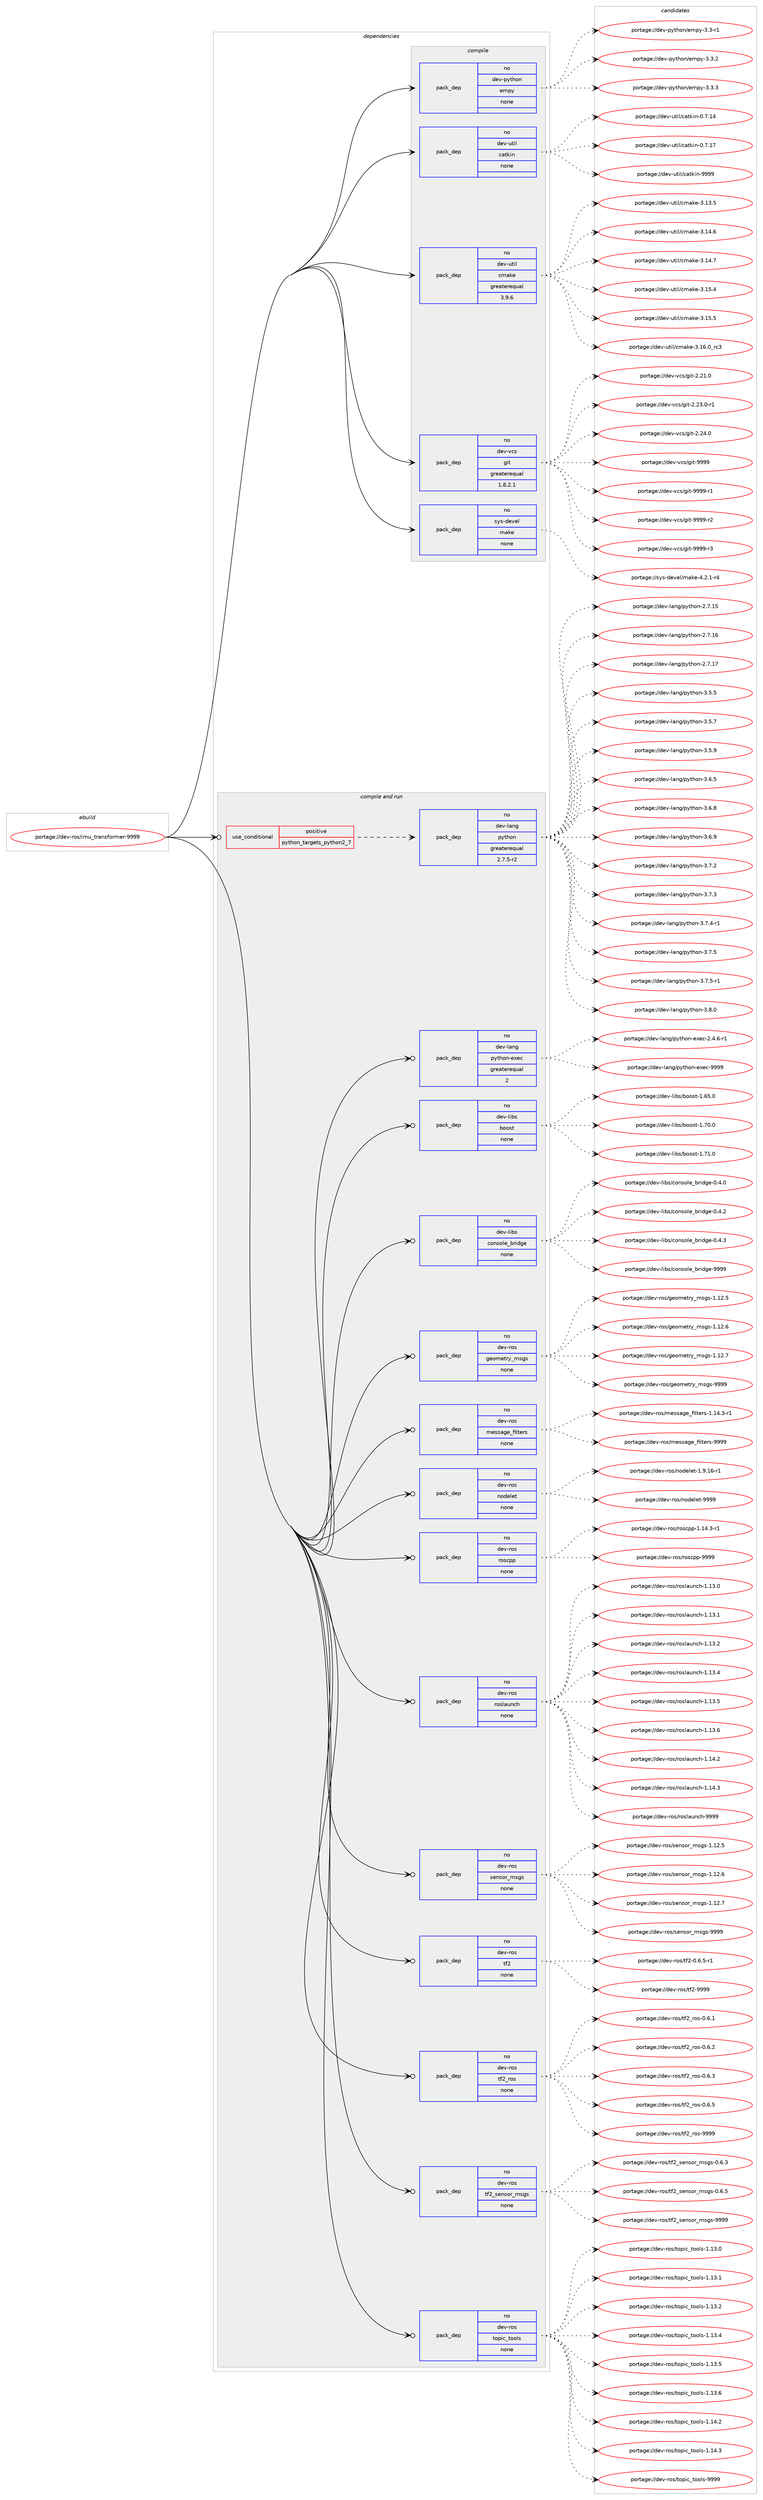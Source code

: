 digraph prolog {

# *************
# Graph options
# *************

newrank=true;
concentrate=true;
compound=true;
graph [rankdir=LR,fontname=Helvetica,fontsize=10,ranksep=1.5];#, ranksep=2.5, nodesep=0.2];
edge  [arrowhead=vee];
node  [fontname=Helvetica,fontsize=10];

# **********
# The ebuild
# **********

subgraph cluster_leftcol {
color=gray;
rank=same;
label=<<i>ebuild</i>>;
id [label="portage://dev-ros/imu_transformer-9999", color=red, width=4, href="../dev-ros/imu_transformer-9999.svg"];
}

# ****************
# The dependencies
# ****************

subgraph cluster_midcol {
color=gray;
label=<<i>dependencies</i>>;
subgraph cluster_compile {
fillcolor="#eeeeee";
style=filled;
label=<<i>compile</i>>;
subgraph pack143317 {
dependency189618 [label=<<TABLE BORDER="0" CELLBORDER="1" CELLSPACING="0" CELLPADDING="4" WIDTH="220"><TR><TD ROWSPAN="6" CELLPADDING="30">pack_dep</TD></TR><TR><TD WIDTH="110">no</TD></TR><TR><TD>dev-python</TD></TR><TR><TD>empy</TD></TR><TR><TD>none</TD></TR><TR><TD></TD></TR></TABLE>>, shape=none, color=blue];
}
id:e -> dependency189618:w [weight=20,style="solid",arrowhead="vee"];
subgraph pack143318 {
dependency189619 [label=<<TABLE BORDER="0" CELLBORDER="1" CELLSPACING="0" CELLPADDING="4" WIDTH="220"><TR><TD ROWSPAN="6" CELLPADDING="30">pack_dep</TD></TR><TR><TD WIDTH="110">no</TD></TR><TR><TD>dev-util</TD></TR><TR><TD>catkin</TD></TR><TR><TD>none</TD></TR><TR><TD></TD></TR></TABLE>>, shape=none, color=blue];
}
id:e -> dependency189619:w [weight=20,style="solid",arrowhead="vee"];
subgraph pack143319 {
dependency189620 [label=<<TABLE BORDER="0" CELLBORDER="1" CELLSPACING="0" CELLPADDING="4" WIDTH="220"><TR><TD ROWSPAN="6" CELLPADDING="30">pack_dep</TD></TR><TR><TD WIDTH="110">no</TD></TR><TR><TD>dev-util</TD></TR><TR><TD>cmake</TD></TR><TR><TD>greaterequal</TD></TR><TR><TD>3.9.6</TD></TR></TABLE>>, shape=none, color=blue];
}
id:e -> dependency189620:w [weight=20,style="solid",arrowhead="vee"];
subgraph pack143320 {
dependency189621 [label=<<TABLE BORDER="0" CELLBORDER="1" CELLSPACING="0" CELLPADDING="4" WIDTH="220"><TR><TD ROWSPAN="6" CELLPADDING="30">pack_dep</TD></TR><TR><TD WIDTH="110">no</TD></TR><TR><TD>dev-vcs</TD></TR><TR><TD>git</TD></TR><TR><TD>greaterequal</TD></TR><TR><TD>1.8.2.1</TD></TR></TABLE>>, shape=none, color=blue];
}
id:e -> dependency189621:w [weight=20,style="solid",arrowhead="vee"];
subgraph pack143321 {
dependency189622 [label=<<TABLE BORDER="0" CELLBORDER="1" CELLSPACING="0" CELLPADDING="4" WIDTH="220"><TR><TD ROWSPAN="6" CELLPADDING="30">pack_dep</TD></TR><TR><TD WIDTH="110">no</TD></TR><TR><TD>sys-devel</TD></TR><TR><TD>make</TD></TR><TR><TD>none</TD></TR><TR><TD></TD></TR></TABLE>>, shape=none, color=blue];
}
id:e -> dependency189622:w [weight=20,style="solid",arrowhead="vee"];
}
subgraph cluster_compileandrun {
fillcolor="#eeeeee";
style=filled;
label=<<i>compile and run</i>>;
subgraph cond42875 {
dependency189623 [label=<<TABLE BORDER="0" CELLBORDER="1" CELLSPACING="0" CELLPADDING="4"><TR><TD ROWSPAN="3" CELLPADDING="10">use_conditional</TD></TR><TR><TD>positive</TD></TR><TR><TD>python_targets_python2_7</TD></TR></TABLE>>, shape=none, color=red];
subgraph pack143322 {
dependency189624 [label=<<TABLE BORDER="0" CELLBORDER="1" CELLSPACING="0" CELLPADDING="4" WIDTH="220"><TR><TD ROWSPAN="6" CELLPADDING="30">pack_dep</TD></TR><TR><TD WIDTH="110">no</TD></TR><TR><TD>dev-lang</TD></TR><TR><TD>python</TD></TR><TR><TD>greaterequal</TD></TR><TR><TD>2.7.5-r2</TD></TR></TABLE>>, shape=none, color=blue];
}
dependency189623:e -> dependency189624:w [weight=20,style="dashed",arrowhead="vee"];
}
id:e -> dependency189623:w [weight=20,style="solid",arrowhead="odotvee"];
subgraph pack143323 {
dependency189625 [label=<<TABLE BORDER="0" CELLBORDER="1" CELLSPACING="0" CELLPADDING="4" WIDTH="220"><TR><TD ROWSPAN="6" CELLPADDING="30">pack_dep</TD></TR><TR><TD WIDTH="110">no</TD></TR><TR><TD>dev-lang</TD></TR><TR><TD>python-exec</TD></TR><TR><TD>greaterequal</TD></TR><TR><TD>2</TD></TR></TABLE>>, shape=none, color=blue];
}
id:e -> dependency189625:w [weight=20,style="solid",arrowhead="odotvee"];
subgraph pack143324 {
dependency189626 [label=<<TABLE BORDER="0" CELLBORDER="1" CELLSPACING="0" CELLPADDING="4" WIDTH="220"><TR><TD ROWSPAN="6" CELLPADDING="30">pack_dep</TD></TR><TR><TD WIDTH="110">no</TD></TR><TR><TD>dev-libs</TD></TR><TR><TD>boost</TD></TR><TR><TD>none</TD></TR><TR><TD></TD></TR></TABLE>>, shape=none, color=blue];
}
id:e -> dependency189626:w [weight=20,style="solid",arrowhead="odotvee"];
subgraph pack143325 {
dependency189627 [label=<<TABLE BORDER="0" CELLBORDER="1" CELLSPACING="0" CELLPADDING="4" WIDTH="220"><TR><TD ROWSPAN="6" CELLPADDING="30">pack_dep</TD></TR><TR><TD WIDTH="110">no</TD></TR><TR><TD>dev-libs</TD></TR><TR><TD>console_bridge</TD></TR><TR><TD>none</TD></TR><TR><TD></TD></TR></TABLE>>, shape=none, color=blue];
}
id:e -> dependency189627:w [weight=20,style="solid",arrowhead="odotvee"];
subgraph pack143326 {
dependency189628 [label=<<TABLE BORDER="0" CELLBORDER="1" CELLSPACING="0" CELLPADDING="4" WIDTH="220"><TR><TD ROWSPAN="6" CELLPADDING="30">pack_dep</TD></TR><TR><TD WIDTH="110">no</TD></TR><TR><TD>dev-ros</TD></TR><TR><TD>geometry_msgs</TD></TR><TR><TD>none</TD></TR><TR><TD></TD></TR></TABLE>>, shape=none, color=blue];
}
id:e -> dependency189628:w [weight=20,style="solid",arrowhead="odotvee"];
subgraph pack143327 {
dependency189629 [label=<<TABLE BORDER="0" CELLBORDER="1" CELLSPACING="0" CELLPADDING="4" WIDTH="220"><TR><TD ROWSPAN="6" CELLPADDING="30">pack_dep</TD></TR><TR><TD WIDTH="110">no</TD></TR><TR><TD>dev-ros</TD></TR><TR><TD>message_filters</TD></TR><TR><TD>none</TD></TR><TR><TD></TD></TR></TABLE>>, shape=none, color=blue];
}
id:e -> dependency189629:w [weight=20,style="solid",arrowhead="odotvee"];
subgraph pack143328 {
dependency189630 [label=<<TABLE BORDER="0" CELLBORDER="1" CELLSPACING="0" CELLPADDING="4" WIDTH="220"><TR><TD ROWSPAN="6" CELLPADDING="30">pack_dep</TD></TR><TR><TD WIDTH="110">no</TD></TR><TR><TD>dev-ros</TD></TR><TR><TD>nodelet</TD></TR><TR><TD>none</TD></TR><TR><TD></TD></TR></TABLE>>, shape=none, color=blue];
}
id:e -> dependency189630:w [weight=20,style="solid",arrowhead="odotvee"];
subgraph pack143329 {
dependency189631 [label=<<TABLE BORDER="0" CELLBORDER="1" CELLSPACING="0" CELLPADDING="4" WIDTH="220"><TR><TD ROWSPAN="6" CELLPADDING="30">pack_dep</TD></TR><TR><TD WIDTH="110">no</TD></TR><TR><TD>dev-ros</TD></TR><TR><TD>roscpp</TD></TR><TR><TD>none</TD></TR><TR><TD></TD></TR></TABLE>>, shape=none, color=blue];
}
id:e -> dependency189631:w [weight=20,style="solid",arrowhead="odotvee"];
subgraph pack143330 {
dependency189632 [label=<<TABLE BORDER="0" CELLBORDER="1" CELLSPACING="0" CELLPADDING="4" WIDTH="220"><TR><TD ROWSPAN="6" CELLPADDING="30">pack_dep</TD></TR><TR><TD WIDTH="110">no</TD></TR><TR><TD>dev-ros</TD></TR><TR><TD>roslaunch</TD></TR><TR><TD>none</TD></TR><TR><TD></TD></TR></TABLE>>, shape=none, color=blue];
}
id:e -> dependency189632:w [weight=20,style="solid",arrowhead="odotvee"];
subgraph pack143331 {
dependency189633 [label=<<TABLE BORDER="0" CELLBORDER="1" CELLSPACING="0" CELLPADDING="4" WIDTH="220"><TR><TD ROWSPAN="6" CELLPADDING="30">pack_dep</TD></TR><TR><TD WIDTH="110">no</TD></TR><TR><TD>dev-ros</TD></TR><TR><TD>sensor_msgs</TD></TR><TR><TD>none</TD></TR><TR><TD></TD></TR></TABLE>>, shape=none, color=blue];
}
id:e -> dependency189633:w [weight=20,style="solid",arrowhead="odotvee"];
subgraph pack143332 {
dependency189634 [label=<<TABLE BORDER="0" CELLBORDER="1" CELLSPACING="0" CELLPADDING="4" WIDTH="220"><TR><TD ROWSPAN="6" CELLPADDING="30">pack_dep</TD></TR><TR><TD WIDTH="110">no</TD></TR><TR><TD>dev-ros</TD></TR><TR><TD>tf2</TD></TR><TR><TD>none</TD></TR><TR><TD></TD></TR></TABLE>>, shape=none, color=blue];
}
id:e -> dependency189634:w [weight=20,style="solid",arrowhead="odotvee"];
subgraph pack143333 {
dependency189635 [label=<<TABLE BORDER="0" CELLBORDER="1" CELLSPACING="0" CELLPADDING="4" WIDTH="220"><TR><TD ROWSPAN="6" CELLPADDING="30">pack_dep</TD></TR><TR><TD WIDTH="110">no</TD></TR><TR><TD>dev-ros</TD></TR><TR><TD>tf2_ros</TD></TR><TR><TD>none</TD></TR><TR><TD></TD></TR></TABLE>>, shape=none, color=blue];
}
id:e -> dependency189635:w [weight=20,style="solid",arrowhead="odotvee"];
subgraph pack143334 {
dependency189636 [label=<<TABLE BORDER="0" CELLBORDER="1" CELLSPACING="0" CELLPADDING="4" WIDTH="220"><TR><TD ROWSPAN="6" CELLPADDING="30">pack_dep</TD></TR><TR><TD WIDTH="110">no</TD></TR><TR><TD>dev-ros</TD></TR><TR><TD>tf2_sensor_msgs</TD></TR><TR><TD>none</TD></TR><TR><TD></TD></TR></TABLE>>, shape=none, color=blue];
}
id:e -> dependency189636:w [weight=20,style="solid",arrowhead="odotvee"];
subgraph pack143335 {
dependency189637 [label=<<TABLE BORDER="0" CELLBORDER="1" CELLSPACING="0" CELLPADDING="4" WIDTH="220"><TR><TD ROWSPAN="6" CELLPADDING="30">pack_dep</TD></TR><TR><TD WIDTH="110">no</TD></TR><TR><TD>dev-ros</TD></TR><TR><TD>topic_tools</TD></TR><TR><TD>none</TD></TR><TR><TD></TD></TR></TABLE>>, shape=none, color=blue];
}
id:e -> dependency189637:w [weight=20,style="solid",arrowhead="odotvee"];
}
subgraph cluster_run {
fillcolor="#eeeeee";
style=filled;
label=<<i>run</i>>;
}
}

# **************
# The candidates
# **************

subgraph cluster_choices {
rank=same;
color=gray;
label=<<i>candidates</i>>;

subgraph choice143317 {
color=black;
nodesep=1;
choiceportage1001011184511212111610411111047101109112121455146514511449 [label="portage://dev-python/empy-3.3-r1", color=red, width=4,href="../dev-python/empy-3.3-r1.svg"];
choiceportage1001011184511212111610411111047101109112121455146514650 [label="portage://dev-python/empy-3.3.2", color=red, width=4,href="../dev-python/empy-3.3.2.svg"];
choiceportage1001011184511212111610411111047101109112121455146514651 [label="portage://dev-python/empy-3.3.3", color=red, width=4,href="../dev-python/empy-3.3.3.svg"];
dependency189618:e -> choiceportage1001011184511212111610411111047101109112121455146514511449:w [style=dotted,weight="100"];
dependency189618:e -> choiceportage1001011184511212111610411111047101109112121455146514650:w [style=dotted,weight="100"];
dependency189618:e -> choiceportage1001011184511212111610411111047101109112121455146514651:w [style=dotted,weight="100"];
}
subgraph choice143318 {
color=black;
nodesep=1;
choiceportage1001011184511711610510847999711610710511045484655464952 [label="portage://dev-util/catkin-0.7.14", color=red, width=4,href="../dev-util/catkin-0.7.14.svg"];
choiceportage1001011184511711610510847999711610710511045484655464955 [label="portage://dev-util/catkin-0.7.17", color=red, width=4,href="../dev-util/catkin-0.7.17.svg"];
choiceportage100101118451171161051084799971161071051104557575757 [label="portage://dev-util/catkin-9999", color=red, width=4,href="../dev-util/catkin-9999.svg"];
dependency189619:e -> choiceportage1001011184511711610510847999711610710511045484655464952:w [style=dotted,weight="100"];
dependency189619:e -> choiceportage1001011184511711610510847999711610710511045484655464955:w [style=dotted,weight="100"];
dependency189619:e -> choiceportage100101118451171161051084799971161071051104557575757:w [style=dotted,weight="100"];
}
subgraph choice143319 {
color=black;
nodesep=1;
choiceportage1001011184511711610510847991099710710145514649514653 [label="portage://dev-util/cmake-3.13.5", color=red, width=4,href="../dev-util/cmake-3.13.5.svg"];
choiceportage1001011184511711610510847991099710710145514649524654 [label="portage://dev-util/cmake-3.14.6", color=red, width=4,href="../dev-util/cmake-3.14.6.svg"];
choiceportage1001011184511711610510847991099710710145514649524655 [label="portage://dev-util/cmake-3.14.7", color=red, width=4,href="../dev-util/cmake-3.14.7.svg"];
choiceportage1001011184511711610510847991099710710145514649534652 [label="portage://dev-util/cmake-3.15.4", color=red, width=4,href="../dev-util/cmake-3.15.4.svg"];
choiceportage1001011184511711610510847991099710710145514649534653 [label="portage://dev-util/cmake-3.15.5", color=red, width=4,href="../dev-util/cmake-3.15.5.svg"];
choiceportage1001011184511711610510847991099710710145514649544648951149951 [label="portage://dev-util/cmake-3.16.0_rc3", color=red, width=4,href="../dev-util/cmake-3.16.0_rc3.svg"];
dependency189620:e -> choiceportage1001011184511711610510847991099710710145514649514653:w [style=dotted,weight="100"];
dependency189620:e -> choiceportage1001011184511711610510847991099710710145514649524654:w [style=dotted,weight="100"];
dependency189620:e -> choiceportage1001011184511711610510847991099710710145514649524655:w [style=dotted,weight="100"];
dependency189620:e -> choiceportage1001011184511711610510847991099710710145514649534652:w [style=dotted,weight="100"];
dependency189620:e -> choiceportage1001011184511711610510847991099710710145514649534653:w [style=dotted,weight="100"];
dependency189620:e -> choiceportage1001011184511711610510847991099710710145514649544648951149951:w [style=dotted,weight="100"];
}
subgraph choice143320 {
color=black;
nodesep=1;
choiceportage10010111845118991154710310511645504650494648 [label="portage://dev-vcs/git-2.21.0", color=red, width=4,href="../dev-vcs/git-2.21.0.svg"];
choiceportage100101118451189911547103105116455046505146484511449 [label="portage://dev-vcs/git-2.23.0-r1", color=red, width=4,href="../dev-vcs/git-2.23.0-r1.svg"];
choiceportage10010111845118991154710310511645504650524648 [label="portage://dev-vcs/git-2.24.0", color=red, width=4,href="../dev-vcs/git-2.24.0.svg"];
choiceportage1001011184511899115471031051164557575757 [label="portage://dev-vcs/git-9999", color=red, width=4,href="../dev-vcs/git-9999.svg"];
choiceportage10010111845118991154710310511645575757574511449 [label="portage://dev-vcs/git-9999-r1", color=red, width=4,href="../dev-vcs/git-9999-r1.svg"];
choiceportage10010111845118991154710310511645575757574511450 [label="portage://dev-vcs/git-9999-r2", color=red, width=4,href="../dev-vcs/git-9999-r2.svg"];
choiceportage10010111845118991154710310511645575757574511451 [label="portage://dev-vcs/git-9999-r3", color=red, width=4,href="../dev-vcs/git-9999-r3.svg"];
dependency189621:e -> choiceportage10010111845118991154710310511645504650494648:w [style=dotted,weight="100"];
dependency189621:e -> choiceportage100101118451189911547103105116455046505146484511449:w [style=dotted,weight="100"];
dependency189621:e -> choiceportage10010111845118991154710310511645504650524648:w [style=dotted,weight="100"];
dependency189621:e -> choiceportage1001011184511899115471031051164557575757:w [style=dotted,weight="100"];
dependency189621:e -> choiceportage10010111845118991154710310511645575757574511449:w [style=dotted,weight="100"];
dependency189621:e -> choiceportage10010111845118991154710310511645575757574511450:w [style=dotted,weight="100"];
dependency189621:e -> choiceportage10010111845118991154710310511645575757574511451:w [style=dotted,weight="100"];
}
subgraph choice143321 {
color=black;
nodesep=1;
choiceportage1151211154510010111810110847109971071014552465046494511452 [label="portage://sys-devel/make-4.2.1-r4", color=red, width=4,href="../sys-devel/make-4.2.1-r4.svg"];
dependency189622:e -> choiceportage1151211154510010111810110847109971071014552465046494511452:w [style=dotted,weight="100"];
}
subgraph choice143322 {
color=black;
nodesep=1;
choiceportage10010111845108971101034711212111610411111045504655464953 [label="portage://dev-lang/python-2.7.15", color=red, width=4,href="../dev-lang/python-2.7.15.svg"];
choiceportage10010111845108971101034711212111610411111045504655464954 [label="portage://dev-lang/python-2.7.16", color=red, width=4,href="../dev-lang/python-2.7.16.svg"];
choiceportage10010111845108971101034711212111610411111045504655464955 [label="portage://dev-lang/python-2.7.17", color=red, width=4,href="../dev-lang/python-2.7.17.svg"];
choiceportage100101118451089711010347112121116104111110455146534653 [label="portage://dev-lang/python-3.5.5", color=red, width=4,href="../dev-lang/python-3.5.5.svg"];
choiceportage100101118451089711010347112121116104111110455146534655 [label="portage://dev-lang/python-3.5.7", color=red, width=4,href="../dev-lang/python-3.5.7.svg"];
choiceportage100101118451089711010347112121116104111110455146534657 [label="portage://dev-lang/python-3.5.9", color=red, width=4,href="../dev-lang/python-3.5.9.svg"];
choiceportage100101118451089711010347112121116104111110455146544653 [label="portage://dev-lang/python-3.6.5", color=red, width=4,href="../dev-lang/python-3.6.5.svg"];
choiceportage100101118451089711010347112121116104111110455146544656 [label="portage://dev-lang/python-3.6.8", color=red, width=4,href="../dev-lang/python-3.6.8.svg"];
choiceportage100101118451089711010347112121116104111110455146544657 [label="portage://dev-lang/python-3.6.9", color=red, width=4,href="../dev-lang/python-3.6.9.svg"];
choiceportage100101118451089711010347112121116104111110455146554650 [label="portage://dev-lang/python-3.7.2", color=red, width=4,href="../dev-lang/python-3.7.2.svg"];
choiceportage100101118451089711010347112121116104111110455146554651 [label="portage://dev-lang/python-3.7.3", color=red, width=4,href="../dev-lang/python-3.7.3.svg"];
choiceportage1001011184510897110103471121211161041111104551465546524511449 [label="portage://dev-lang/python-3.7.4-r1", color=red, width=4,href="../dev-lang/python-3.7.4-r1.svg"];
choiceportage100101118451089711010347112121116104111110455146554653 [label="portage://dev-lang/python-3.7.5", color=red, width=4,href="../dev-lang/python-3.7.5.svg"];
choiceportage1001011184510897110103471121211161041111104551465546534511449 [label="portage://dev-lang/python-3.7.5-r1", color=red, width=4,href="../dev-lang/python-3.7.5-r1.svg"];
choiceportage100101118451089711010347112121116104111110455146564648 [label="portage://dev-lang/python-3.8.0", color=red, width=4,href="../dev-lang/python-3.8.0.svg"];
dependency189624:e -> choiceportage10010111845108971101034711212111610411111045504655464953:w [style=dotted,weight="100"];
dependency189624:e -> choiceportage10010111845108971101034711212111610411111045504655464954:w [style=dotted,weight="100"];
dependency189624:e -> choiceportage10010111845108971101034711212111610411111045504655464955:w [style=dotted,weight="100"];
dependency189624:e -> choiceportage100101118451089711010347112121116104111110455146534653:w [style=dotted,weight="100"];
dependency189624:e -> choiceportage100101118451089711010347112121116104111110455146534655:w [style=dotted,weight="100"];
dependency189624:e -> choiceportage100101118451089711010347112121116104111110455146534657:w [style=dotted,weight="100"];
dependency189624:e -> choiceportage100101118451089711010347112121116104111110455146544653:w [style=dotted,weight="100"];
dependency189624:e -> choiceportage100101118451089711010347112121116104111110455146544656:w [style=dotted,weight="100"];
dependency189624:e -> choiceportage100101118451089711010347112121116104111110455146544657:w [style=dotted,weight="100"];
dependency189624:e -> choiceportage100101118451089711010347112121116104111110455146554650:w [style=dotted,weight="100"];
dependency189624:e -> choiceportage100101118451089711010347112121116104111110455146554651:w [style=dotted,weight="100"];
dependency189624:e -> choiceportage1001011184510897110103471121211161041111104551465546524511449:w [style=dotted,weight="100"];
dependency189624:e -> choiceportage100101118451089711010347112121116104111110455146554653:w [style=dotted,weight="100"];
dependency189624:e -> choiceportage1001011184510897110103471121211161041111104551465546534511449:w [style=dotted,weight="100"];
dependency189624:e -> choiceportage100101118451089711010347112121116104111110455146564648:w [style=dotted,weight="100"];
}
subgraph choice143323 {
color=black;
nodesep=1;
choiceportage10010111845108971101034711212111610411111045101120101994550465246544511449 [label="portage://dev-lang/python-exec-2.4.6-r1", color=red, width=4,href="../dev-lang/python-exec-2.4.6-r1.svg"];
choiceportage10010111845108971101034711212111610411111045101120101994557575757 [label="portage://dev-lang/python-exec-9999", color=red, width=4,href="../dev-lang/python-exec-9999.svg"];
dependency189625:e -> choiceportage10010111845108971101034711212111610411111045101120101994550465246544511449:w [style=dotted,weight="100"];
dependency189625:e -> choiceportage10010111845108971101034711212111610411111045101120101994557575757:w [style=dotted,weight="100"];
}
subgraph choice143324 {
color=black;
nodesep=1;
choiceportage1001011184510810598115479811111111511645494654534648 [label="portage://dev-libs/boost-1.65.0", color=red, width=4,href="../dev-libs/boost-1.65.0.svg"];
choiceportage1001011184510810598115479811111111511645494655484648 [label="portage://dev-libs/boost-1.70.0", color=red, width=4,href="../dev-libs/boost-1.70.0.svg"];
choiceportage1001011184510810598115479811111111511645494655494648 [label="portage://dev-libs/boost-1.71.0", color=red, width=4,href="../dev-libs/boost-1.71.0.svg"];
dependency189626:e -> choiceportage1001011184510810598115479811111111511645494654534648:w [style=dotted,weight="100"];
dependency189626:e -> choiceportage1001011184510810598115479811111111511645494655484648:w [style=dotted,weight="100"];
dependency189626:e -> choiceportage1001011184510810598115479811111111511645494655494648:w [style=dotted,weight="100"];
}
subgraph choice143325 {
color=black;
nodesep=1;
choiceportage100101118451081059811547991111101151111081019598114105100103101454846524648 [label="portage://dev-libs/console_bridge-0.4.0", color=red, width=4,href="../dev-libs/console_bridge-0.4.0.svg"];
choiceportage100101118451081059811547991111101151111081019598114105100103101454846524650 [label="portage://dev-libs/console_bridge-0.4.2", color=red, width=4,href="../dev-libs/console_bridge-0.4.2.svg"];
choiceportage100101118451081059811547991111101151111081019598114105100103101454846524651 [label="portage://dev-libs/console_bridge-0.4.3", color=red, width=4,href="../dev-libs/console_bridge-0.4.3.svg"];
choiceportage1001011184510810598115479911111011511110810195981141051001031014557575757 [label="portage://dev-libs/console_bridge-9999", color=red, width=4,href="../dev-libs/console_bridge-9999.svg"];
dependency189627:e -> choiceportage100101118451081059811547991111101151111081019598114105100103101454846524648:w [style=dotted,weight="100"];
dependency189627:e -> choiceportage100101118451081059811547991111101151111081019598114105100103101454846524650:w [style=dotted,weight="100"];
dependency189627:e -> choiceportage100101118451081059811547991111101151111081019598114105100103101454846524651:w [style=dotted,weight="100"];
dependency189627:e -> choiceportage1001011184510810598115479911111011511110810195981141051001031014557575757:w [style=dotted,weight="100"];
}
subgraph choice143326 {
color=black;
nodesep=1;
choiceportage10010111845114111115471031011111091011161141219510911510311545494649504653 [label="portage://dev-ros/geometry_msgs-1.12.5", color=red, width=4,href="../dev-ros/geometry_msgs-1.12.5.svg"];
choiceportage10010111845114111115471031011111091011161141219510911510311545494649504654 [label="portage://dev-ros/geometry_msgs-1.12.6", color=red, width=4,href="../dev-ros/geometry_msgs-1.12.6.svg"];
choiceportage10010111845114111115471031011111091011161141219510911510311545494649504655 [label="portage://dev-ros/geometry_msgs-1.12.7", color=red, width=4,href="../dev-ros/geometry_msgs-1.12.7.svg"];
choiceportage1001011184511411111547103101111109101116114121951091151031154557575757 [label="portage://dev-ros/geometry_msgs-9999", color=red, width=4,href="../dev-ros/geometry_msgs-9999.svg"];
dependency189628:e -> choiceportage10010111845114111115471031011111091011161141219510911510311545494649504653:w [style=dotted,weight="100"];
dependency189628:e -> choiceportage10010111845114111115471031011111091011161141219510911510311545494649504654:w [style=dotted,weight="100"];
dependency189628:e -> choiceportage10010111845114111115471031011111091011161141219510911510311545494649504655:w [style=dotted,weight="100"];
dependency189628:e -> choiceportage1001011184511411111547103101111109101116114121951091151031154557575757:w [style=dotted,weight="100"];
}
subgraph choice143327 {
color=black;
nodesep=1;
choiceportage10010111845114111115471091011151159710310195102105108116101114115454946495246514511449 [label="portage://dev-ros/message_filters-1.14.3-r1", color=red, width=4,href="../dev-ros/message_filters-1.14.3-r1.svg"];
choiceportage100101118451141111154710910111511597103101951021051081161011141154557575757 [label="portage://dev-ros/message_filters-9999", color=red, width=4,href="../dev-ros/message_filters-9999.svg"];
dependency189629:e -> choiceportage10010111845114111115471091011151159710310195102105108116101114115454946495246514511449:w [style=dotted,weight="100"];
dependency189629:e -> choiceportage100101118451141111154710910111511597103101951021051081161011141154557575757:w [style=dotted,weight="100"];
}
subgraph choice143328 {
color=black;
nodesep=1;
choiceportage1001011184511411111547110111100101108101116454946574649544511449 [label="portage://dev-ros/nodelet-1.9.16-r1", color=red, width=4,href="../dev-ros/nodelet-1.9.16-r1.svg"];
choiceportage10010111845114111115471101111001011081011164557575757 [label="portage://dev-ros/nodelet-9999", color=red, width=4,href="../dev-ros/nodelet-9999.svg"];
dependency189630:e -> choiceportage1001011184511411111547110111100101108101116454946574649544511449:w [style=dotted,weight="100"];
dependency189630:e -> choiceportage10010111845114111115471101111001011081011164557575757:w [style=dotted,weight="100"];
}
subgraph choice143329 {
color=black;
nodesep=1;
choiceportage100101118451141111154711411111599112112454946495246514511449 [label="portage://dev-ros/roscpp-1.14.3-r1", color=red, width=4,href="../dev-ros/roscpp-1.14.3-r1.svg"];
choiceportage1001011184511411111547114111115991121124557575757 [label="portage://dev-ros/roscpp-9999", color=red, width=4,href="../dev-ros/roscpp-9999.svg"];
dependency189631:e -> choiceportage100101118451141111154711411111599112112454946495246514511449:w [style=dotted,weight="100"];
dependency189631:e -> choiceportage1001011184511411111547114111115991121124557575757:w [style=dotted,weight="100"];
}
subgraph choice143330 {
color=black;
nodesep=1;
choiceportage1001011184511411111547114111115108971171109910445494649514648 [label="portage://dev-ros/roslaunch-1.13.0", color=red, width=4,href="../dev-ros/roslaunch-1.13.0.svg"];
choiceportage1001011184511411111547114111115108971171109910445494649514649 [label="portage://dev-ros/roslaunch-1.13.1", color=red, width=4,href="../dev-ros/roslaunch-1.13.1.svg"];
choiceportage1001011184511411111547114111115108971171109910445494649514650 [label="portage://dev-ros/roslaunch-1.13.2", color=red, width=4,href="../dev-ros/roslaunch-1.13.2.svg"];
choiceportage1001011184511411111547114111115108971171109910445494649514652 [label="portage://dev-ros/roslaunch-1.13.4", color=red, width=4,href="../dev-ros/roslaunch-1.13.4.svg"];
choiceportage1001011184511411111547114111115108971171109910445494649514653 [label="portage://dev-ros/roslaunch-1.13.5", color=red, width=4,href="../dev-ros/roslaunch-1.13.5.svg"];
choiceportage1001011184511411111547114111115108971171109910445494649514654 [label="portage://dev-ros/roslaunch-1.13.6", color=red, width=4,href="../dev-ros/roslaunch-1.13.6.svg"];
choiceportage1001011184511411111547114111115108971171109910445494649524650 [label="portage://dev-ros/roslaunch-1.14.2", color=red, width=4,href="../dev-ros/roslaunch-1.14.2.svg"];
choiceportage1001011184511411111547114111115108971171109910445494649524651 [label="portage://dev-ros/roslaunch-1.14.3", color=red, width=4,href="../dev-ros/roslaunch-1.14.3.svg"];
choiceportage100101118451141111154711411111510897117110991044557575757 [label="portage://dev-ros/roslaunch-9999", color=red, width=4,href="../dev-ros/roslaunch-9999.svg"];
dependency189632:e -> choiceportage1001011184511411111547114111115108971171109910445494649514648:w [style=dotted,weight="100"];
dependency189632:e -> choiceportage1001011184511411111547114111115108971171109910445494649514649:w [style=dotted,weight="100"];
dependency189632:e -> choiceportage1001011184511411111547114111115108971171109910445494649514650:w [style=dotted,weight="100"];
dependency189632:e -> choiceportage1001011184511411111547114111115108971171109910445494649514652:w [style=dotted,weight="100"];
dependency189632:e -> choiceportage1001011184511411111547114111115108971171109910445494649514653:w [style=dotted,weight="100"];
dependency189632:e -> choiceportage1001011184511411111547114111115108971171109910445494649514654:w [style=dotted,weight="100"];
dependency189632:e -> choiceportage1001011184511411111547114111115108971171109910445494649524650:w [style=dotted,weight="100"];
dependency189632:e -> choiceportage1001011184511411111547114111115108971171109910445494649524651:w [style=dotted,weight="100"];
dependency189632:e -> choiceportage100101118451141111154711411111510897117110991044557575757:w [style=dotted,weight="100"];
}
subgraph choice143331 {
color=black;
nodesep=1;
choiceportage10010111845114111115471151011101151111149510911510311545494649504653 [label="portage://dev-ros/sensor_msgs-1.12.5", color=red, width=4,href="../dev-ros/sensor_msgs-1.12.5.svg"];
choiceportage10010111845114111115471151011101151111149510911510311545494649504654 [label="portage://dev-ros/sensor_msgs-1.12.6", color=red, width=4,href="../dev-ros/sensor_msgs-1.12.6.svg"];
choiceportage10010111845114111115471151011101151111149510911510311545494649504655 [label="portage://dev-ros/sensor_msgs-1.12.7", color=red, width=4,href="../dev-ros/sensor_msgs-1.12.7.svg"];
choiceportage1001011184511411111547115101110115111114951091151031154557575757 [label="portage://dev-ros/sensor_msgs-9999", color=red, width=4,href="../dev-ros/sensor_msgs-9999.svg"];
dependency189633:e -> choiceportage10010111845114111115471151011101151111149510911510311545494649504653:w [style=dotted,weight="100"];
dependency189633:e -> choiceportage10010111845114111115471151011101151111149510911510311545494649504654:w [style=dotted,weight="100"];
dependency189633:e -> choiceportage10010111845114111115471151011101151111149510911510311545494649504655:w [style=dotted,weight="100"];
dependency189633:e -> choiceportage1001011184511411111547115101110115111114951091151031154557575757:w [style=dotted,weight="100"];
}
subgraph choice143332 {
color=black;
nodesep=1;
choiceportage1001011184511411111547116102504548465446534511449 [label="portage://dev-ros/tf2-0.6.5-r1", color=red, width=4,href="../dev-ros/tf2-0.6.5-r1.svg"];
choiceportage1001011184511411111547116102504557575757 [label="portage://dev-ros/tf2-9999", color=red, width=4,href="../dev-ros/tf2-9999.svg"];
dependency189634:e -> choiceportage1001011184511411111547116102504548465446534511449:w [style=dotted,weight="100"];
dependency189634:e -> choiceportage1001011184511411111547116102504557575757:w [style=dotted,weight="100"];
}
subgraph choice143333 {
color=black;
nodesep=1;
choiceportage10010111845114111115471161025095114111115454846544649 [label="portage://dev-ros/tf2_ros-0.6.1", color=red, width=4,href="../dev-ros/tf2_ros-0.6.1.svg"];
choiceportage10010111845114111115471161025095114111115454846544650 [label="portage://dev-ros/tf2_ros-0.6.2", color=red, width=4,href="../dev-ros/tf2_ros-0.6.2.svg"];
choiceportage10010111845114111115471161025095114111115454846544651 [label="portage://dev-ros/tf2_ros-0.6.3", color=red, width=4,href="../dev-ros/tf2_ros-0.6.3.svg"];
choiceportage10010111845114111115471161025095114111115454846544653 [label="portage://dev-ros/tf2_ros-0.6.5", color=red, width=4,href="../dev-ros/tf2_ros-0.6.5.svg"];
choiceportage100101118451141111154711610250951141111154557575757 [label="portage://dev-ros/tf2_ros-9999", color=red, width=4,href="../dev-ros/tf2_ros-9999.svg"];
dependency189635:e -> choiceportage10010111845114111115471161025095114111115454846544649:w [style=dotted,weight="100"];
dependency189635:e -> choiceportage10010111845114111115471161025095114111115454846544650:w [style=dotted,weight="100"];
dependency189635:e -> choiceportage10010111845114111115471161025095114111115454846544651:w [style=dotted,weight="100"];
dependency189635:e -> choiceportage10010111845114111115471161025095114111115454846544653:w [style=dotted,weight="100"];
dependency189635:e -> choiceportage100101118451141111154711610250951141111154557575757:w [style=dotted,weight="100"];
}
subgraph choice143334 {
color=black;
nodesep=1;
choiceportage1001011184511411111547116102509511510111011511111495109115103115454846544651 [label="portage://dev-ros/tf2_sensor_msgs-0.6.3", color=red, width=4,href="../dev-ros/tf2_sensor_msgs-0.6.3.svg"];
choiceportage1001011184511411111547116102509511510111011511111495109115103115454846544653 [label="portage://dev-ros/tf2_sensor_msgs-0.6.5", color=red, width=4,href="../dev-ros/tf2_sensor_msgs-0.6.5.svg"];
choiceportage10010111845114111115471161025095115101110115111114951091151031154557575757 [label="portage://dev-ros/tf2_sensor_msgs-9999", color=red, width=4,href="../dev-ros/tf2_sensor_msgs-9999.svg"];
dependency189636:e -> choiceportage1001011184511411111547116102509511510111011511111495109115103115454846544651:w [style=dotted,weight="100"];
dependency189636:e -> choiceportage1001011184511411111547116102509511510111011511111495109115103115454846544653:w [style=dotted,weight="100"];
dependency189636:e -> choiceportage10010111845114111115471161025095115101110115111114951091151031154557575757:w [style=dotted,weight="100"];
}
subgraph choice143335 {
color=black;
nodesep=1;
choiceportage1001011184511411111547116111112105999511611111110811545494649514648 [label="portage://dev-ros/topic_tools-1.13.0", color=red, width=4,href="../dev-ros/topic_tools-1.13.0.svg"];
choiceportage1001011184511411111547116111112105999511611111110811545494649514649 [label="portage://dev-ros/topic_tools-1.13.1", color=red, width=4,href="../dev-ros/topic_tools-1.13.1.svg"];
choiceportage1001011184511411111547116111112105999511611111110811545494649514650 [label="portage://dev-ros/topic_tools-1.13.2", color=red, width=4,href="../dev-ros/topic_tools-1.13.2.svg"];
choiceportage1001011184511411111547116111112105999511611111110811545494649514652 [label="portage://dev-ros/topic_tools-1.13.4", color=red, width=4,href="../dev-ros/topic_tools-1.13.4.svg"];
choiceportage1001011184511411111547116111112105999511611111110811545494649514653 [label="portage://dev-ros/topic_tools-1.13.5", color=red, width=4,href="../dev-ros/topic_tools-1.13.5.svg"];
choiceportage1001011184511411111547116111112105999511611111110811545494649514654 [label="portage://dev-ros/topic_tools-1.13.6", color=red, width=4,href="../dev-ros/topic_tools-1.13.6.svg"];
choiceportage1001011184511411111547116111112105999511611111110811545494649524650 [label="portage://dev-ros/topic_tools-1.14.2", color=red, width=4,href="../dev-ros/topic_tools-1.14.2.svg"];
choiceportage1001011184511411111547116111112105999511611111110811545494649524651 [label="portage://dev-ros/topic_tools-1.14.3", color=red, width=4,href="../dev-ros/topic_tools-1.14.3.svg"];
choiceportage100101118451141111154711611111210599951161111111081154557575757 [label="portage://dev-ros/topic_tools-9999", color=red, width=4,href="../dev-ros/topic_tools-9999.svg"];
dependency189637:e -> choiceportage1001011184511411111547116111112105999511611111110811545494649514648:w [style=dotted,weight="100"];
dependency189637:e -> choiceportage1001011184511411111547116111112105999511611111110811545494649514649:w [style=dotted,weight="100"];
dependency189637:e -> choiceportage1001011184511411111547116111112105999511611111110811545494649514650:w [style=dotted,weight="100"];
dependency189637:e -> choiceportage1001011184511411111547116111112105999511611111110811545494649514652:w [style=dotted,weight="100"];
dependency189637:e -> choiceportage1001011184511411111547116111112105999511611111110811545494649514653:w [style=dotted,weight="100"];
dependency189637:e -> choiceportage1001011184511411111547116111112105999511611111110811545494649514654:w [style=dotted,weight="100"];
dependency189637:e -> choiceportage1001011184511411111547116111112105999511611111110811545494649524650:w [style=dotted,weight="100"];
dependency189637:e -> choiceportage1001011184511411111547116111112105999511611111110811545494649524651:w [style=dotted,weight="100"];
dependency189637:e -> choiceportage100101118451141111154711611111210599951161111111081154557575757:w [style=dotted,weight="100"];
}
}

}
